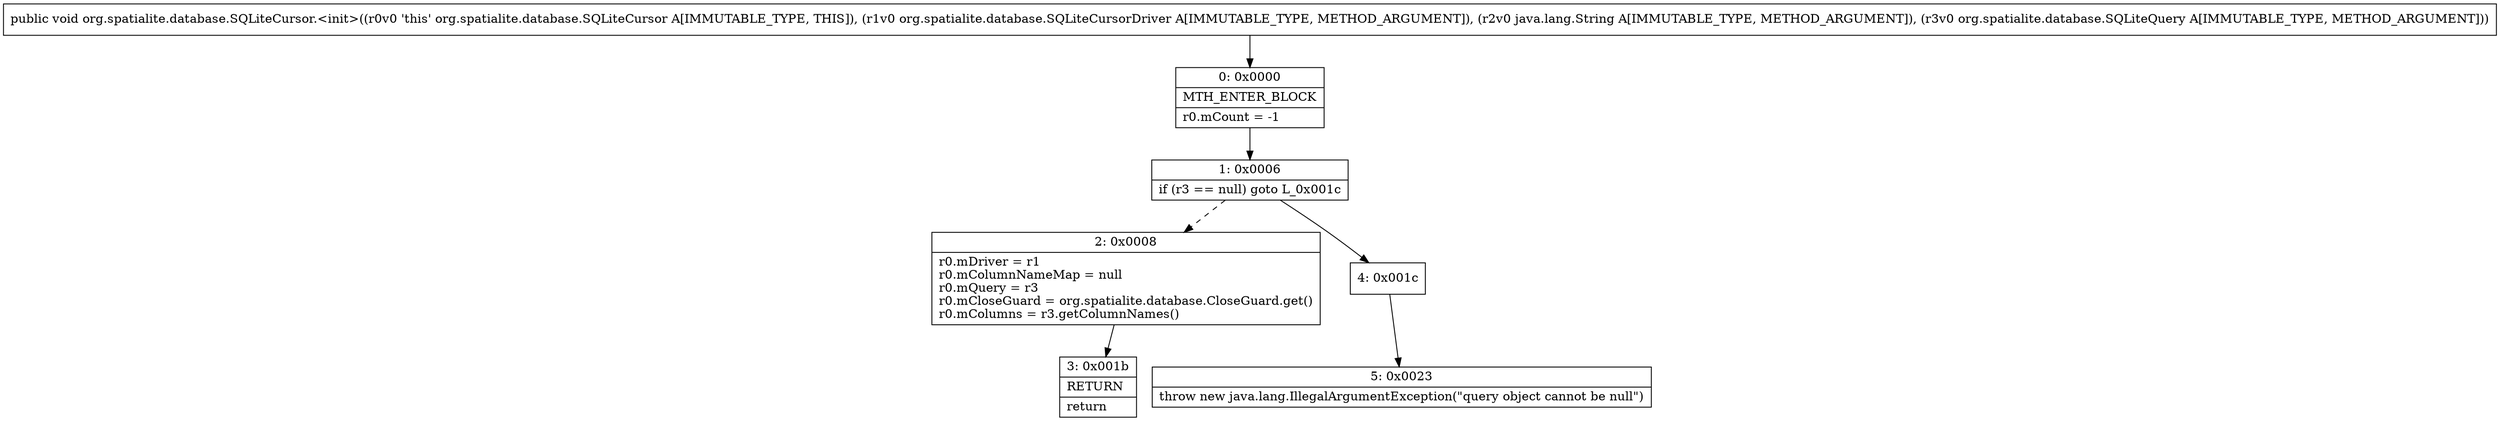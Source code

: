 digraph "CFG fororg.spatialite.database.SQLiteCursor.\<init\>(Lorg\/spatialite\/database\/SQLiteCursorDriver;Ljava\/lang\/String;Lorg\/spatialite\/database\/SQLiteQuery;)V" {
Node_0 [shape=record,label="{0\:\ 0x0000|MTH_ENTER_BLOCK\l|r0.mCount = \-1\l}"];
Node_1 [shape=record,label="{1\:\ 0x0006|if (r3 == null) goto L_0x001c\l}"];
Node_2 [shape=record,label="{2\:\ 0x0008|r0.mDriver = r1\lr0.mColumnNameMap = null\lr0.mQuery = r3\lr0.mCloseGuard = org.spatialite.database.CloseGuard.get()\lr0.mColumns = r3.getColumnNames()\l}"];
Node_3 [shape=record,label="{3\:\ 0x001b|RETURN\l|return\l}"];
Node_4 [shape=record,label="{4\:\ 0x001c}"];
Node_5 [shape=record,label="{5\:\ 0x0023|throw new java.lang.IllegalArgumentException(\"query object cannot be null\")\l}"];
MethodNode[shape=record,label="{public void org.spatialite.database.SQLiteCursor.\<init\>((r0v0 'this' org.spatialite.database.SQLiteCursor A[IMMUTABLE_TYPE, THIS]), (r1v0 org.spatialite.database.SQLiteCursorDriver A[IMMUTABLE_TYPE, METHOD_ARGUMENT]), (r2v0 java.lang.String A[IMMUTABLE_TYPE, METHOD_ARGUMENT]), (r3v0 org.spatialite.database.SQLiteQuery A[IMMUTABLE_TYPE, METHOD_ARGUMENT])) }"];
MethodNode -> Node_0;
Node_0 -> Node_1;
Node_1 -> Node_2[style=dashed];
Node_1 -> Node_4;
Node_2 -> Node_3;
Node_4 -> Node_5;
}

